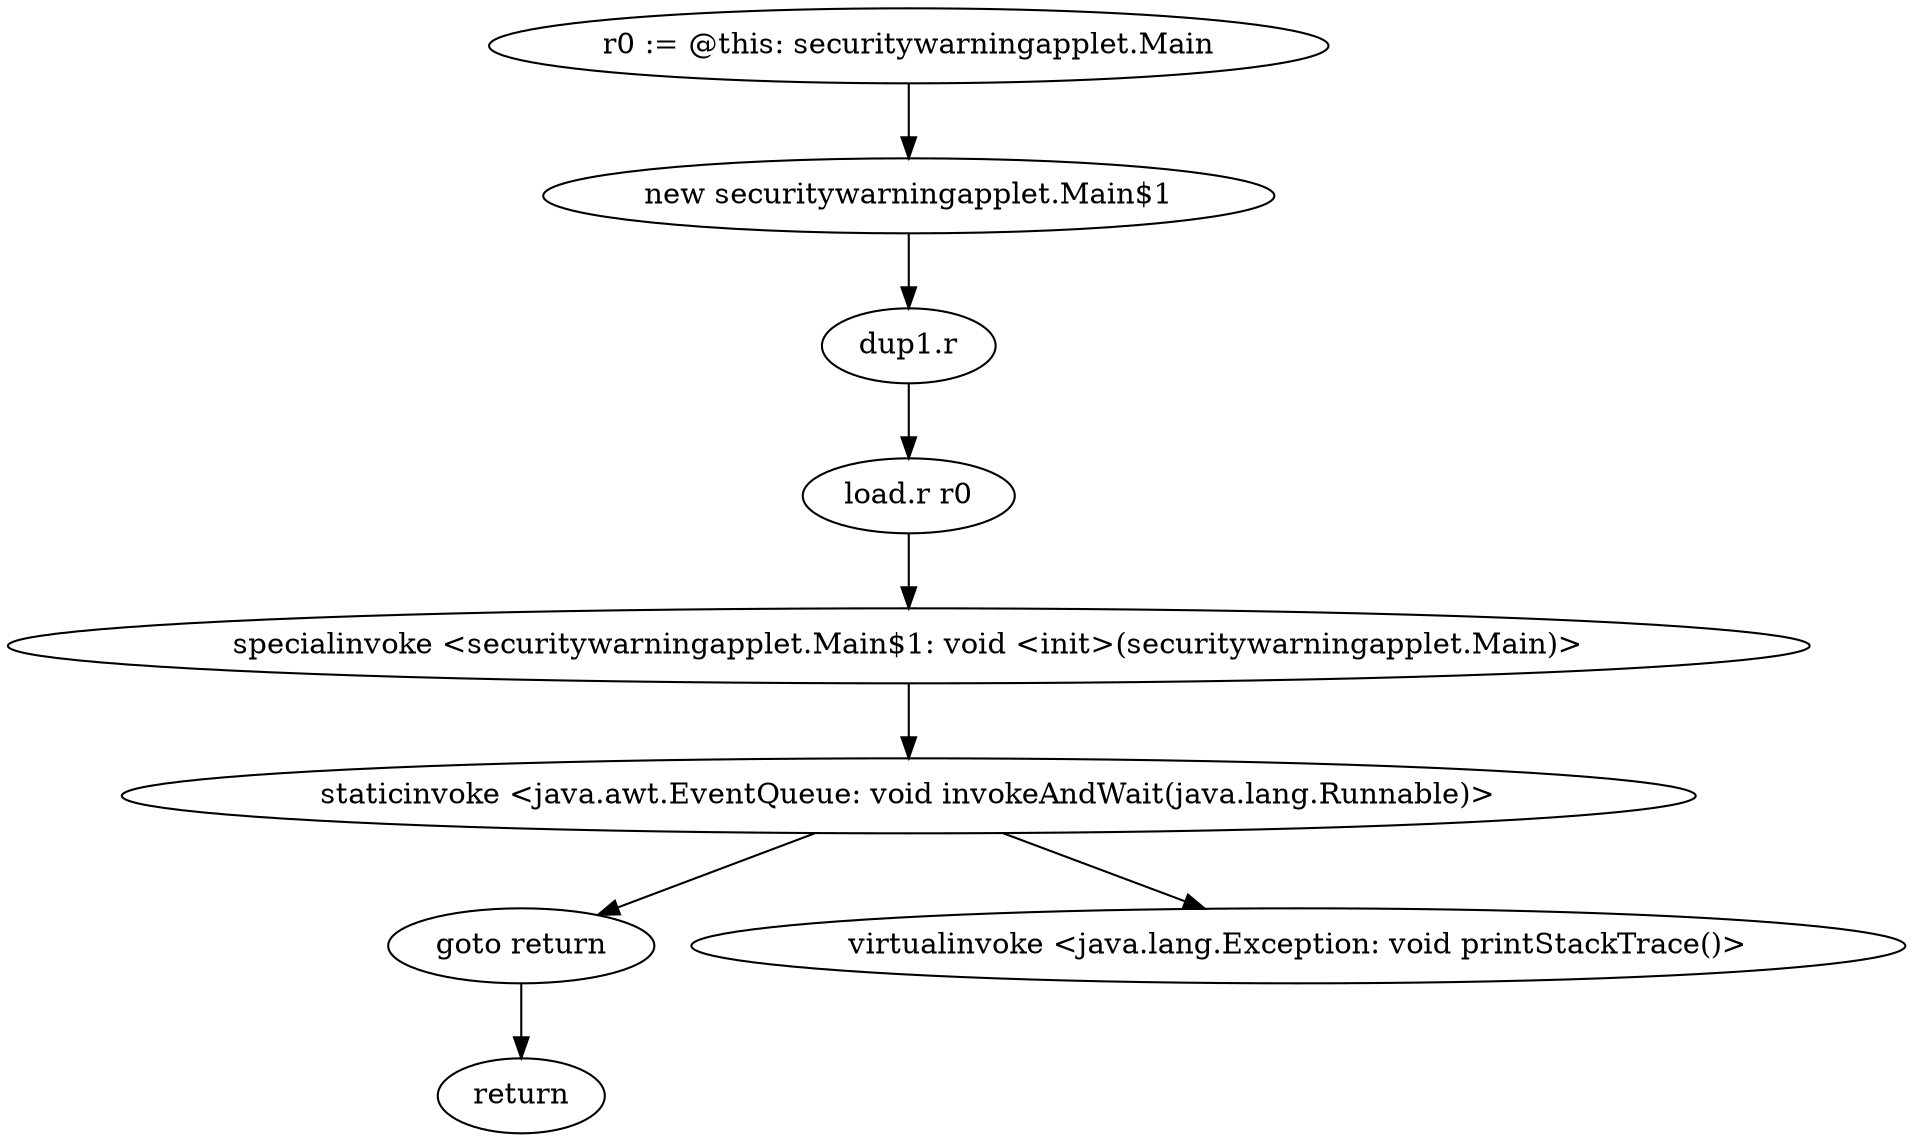 digraph "" {
    "r0 := @this: securitywarningapplet.Main"
    "new securitywarningapplet.Main$1"
    "r0 := @this: securitywarningapplet.Main"->"new securitywarningapplet.Main$1";
    "dup1.r"
    "new securitywarningapplet.Main$1"->"dup1.r";
    "load.r r0"
    "dup1.r"->"load.r r0";
    "specialinvoke <securitywarningapplet.Main$1: void <init>(securitywarningapplet.Main)>"
    "load.r r0"->"specialinvoke <securitywarningapplet.Main$1: void <init>(securitywarningapplet.Main)>";
    "staticinvoke <java.awt.EventQueue: void invokeAndWait(java.lang.Runnable)>"
    "specialinvoke <securitywarningapplet.Main$1: void <init>(securitywarningapplet.Main)>"->"staticinvoke <java.awt.EventQueue: void invokeAndWait(java.lang.Runnable)>";
    "goto return"
    "staticinvoke <java.awt.EventQueue: void invokeAndWait(java.lang.Runnable)>"->"goto return";
    "return"
    "goto return"->"return";
    "virtualinvoke <java.lang.Exception: void printStackTrace()>"
    "staticinvoke <java.awt.EventQueue: void invokeAndWait(java.lang.Runnable)>"->"virtualinvoke <java.lang.Exception: void printStackTrace()>";
}
